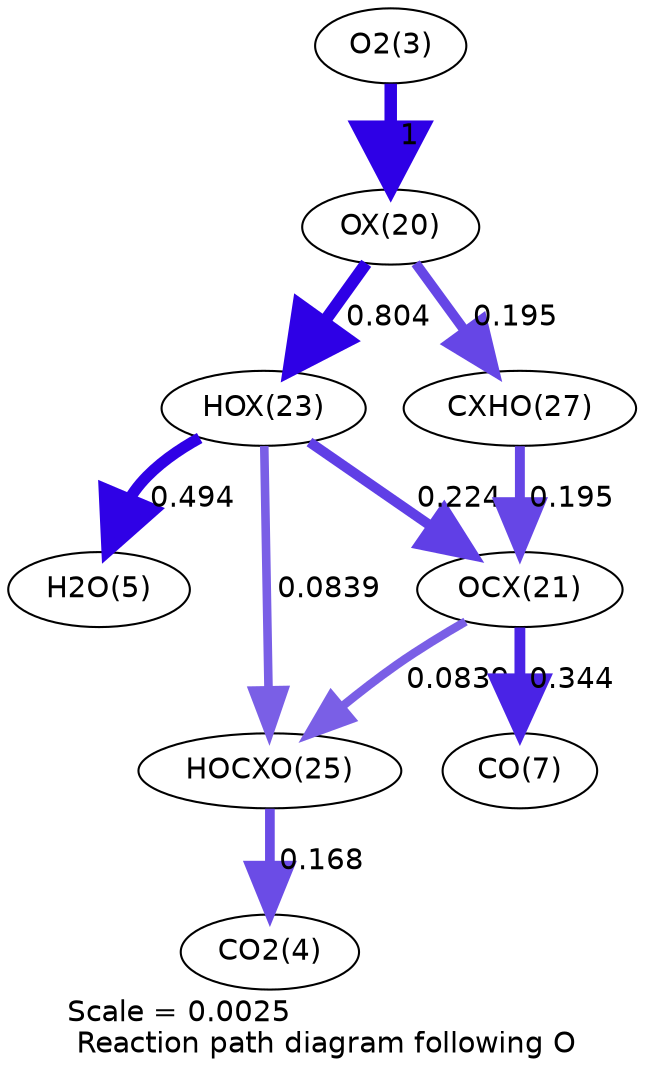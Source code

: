 digraph reaction_paths {
center=1;
s5 -> s23[fontname="Helvetica", penwidth=6, arrowsize=3, color="0.7, 1.5, 0.9"
, label=" 1"];
s23 -> s26[fontname="Helvetica", penwidth=5.84, arrowsize=2.92, color="0.7, 1.3, 0.9"
, label=" 0.804"];
s23 -> s30[fontname="Helvetica", penwidth=4.77, arrowsize=2.38, color="0.7, 0.695, 0.9"
, label=" 0.195"];
s26 -> s7[fontname="Helvetica", penwidth=5.47, arrowsize=2.73, color="0.7, 0.994, 0.9"
, label=" 0.494"];
s26 -> s24[fontname="Helvetica", penwidth=4.87, arrowsize=2.44, color="0.7, 0.724, 0.9"
, label=" 0.224"];
s26 -> s28[fontname="Helvetica", penwidth=4.13, arrowsize=2.06, color="0.7, 0.584, 0.9"
, label=" 0.0839"];
s30 -> s24[fontname="Helvetica", penwidth=4.76, arrowsize=2.38, color="0.7, 0.695, 0.9"
, label=" 0.195"];
s24 -> s9[fontname="Helvetica", penwidth=5.2, arrowsize=2.6, color="0.7, 0.844, 0.9"
, label=" 0.344"];
s24 -> s28[fontname="Helvetica", penwidth=4.13, arrowsize=2.06, color="0.7, 0.584, 0.9"
, label=" 0.0839"];
s28 -> s6[fontname="Helvetica", penwidth=4.65, arrowsize=2.33, color="0.7, 0.668, 0.9"
, label=" 0.168"];
s5 [ fontname="Helvetica", label="O2(3)"];
s6 [ fontname="Helvetica", label="CO2(4)"];
s7 [ fontname="Helvetica", label="H2O(5)"];
s9 [ fontname="Helvetica", label="CO(7)"];
s23 [ fontname="Helvetica", label="OX(20)"];
s24 [ fontname="Helvetica", label="OCX(21)"];
s26 [ fontname="Helvetica", label="HOX(23)"];
s28 [ fontname="Helvetica", label="HOCXO(25)"];
s30 [ fontname="Helvetica", label="CXHO(27)"];
 label = "Scale = 0.0025\l Reaction path diagram following O";
 fontname = "Helvetica";
}
